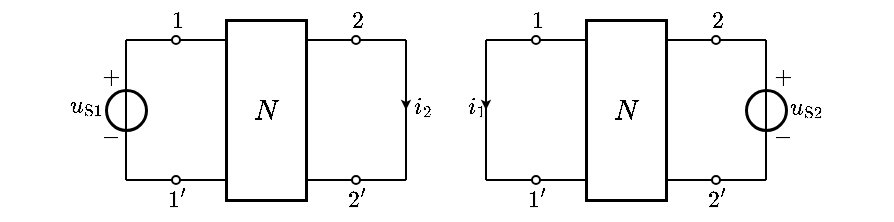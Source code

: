 <mxfile version="17.2.1" type="device"><diagram id="5rbgzLOTwC2UY9oqK9Cq" name="第 1 页"><mxGraphModel dx="134" dy="165" grid="1" gridSize="5" guides="1" tooltips="1" connect="1" arrows="1" fold="1" page="1" pageScale="1" pageWidth="827" pageHeight="1169" math="1" shadow="0"><root><mxCell id="0"/><mxCell id="1" parent="0"/><mxCell id="vnZBPzhVjVgXWo8NbZRj-8" value="$$-$$" style="text;resizable=1;autosize=1;align=center;verticalAlign=middle;points=[];fillColor=none;strokeColor=none;rounded=0;html=1;imageAspect=1;noLabel=0;recursiveResize=1;expand=1;editable=1;movable=1;rotatable=1;deletable=1;connectable=0;comic=0;fontSize=10;" parent="1" vertex="1"><mxGeometry x="159.0" y="312.5" width="15" height="20" as="geometry"/></mxCell><mxCell id="vnZBPzhVjVgXWo8NbZRj-9" value="$$+$$" style="text;html=1;resizable=1;autosize=1;align=center;verticalAlign=middle;points=[];fillColor=none;strokeColor=none;rounded=0;movable=1;rotatable=1;deletable=1;editable=1;connectable=0;fontSize=10;" parent="1" vertex="1"><mxGeometry x="159.0" y="283" width="15" height="20" as="geometry"/></mxCell><mxCell id="vnZBPzhVjVgXWo8NbZRj-23" value="" style="endArrow=none;html=1;rounded=0;fontSize=10;startSize=4;endSize=4;entryX=1;entryY=0.5;entryDx=0;entryDy=0;entryPerimeter=0;" parent="1" edge="1"><mxGeometry width="50" height="50" relative="1" as="geometry"><mxPoint x="175" y="280" as="sourcePoint"/><mxPoint x="175" y="275" as="targetPoint"/></mxGeometry></mxCell><mxCell id="vnZBPzhVjVgXWo8NbZRj-27" value="" style="endArrow=oval;html=1;rounded=0;fontSize=10;startSize=4;endSize=4;endFill=0;" parent="1" edge="1"><mxGeometry width="50" height="50" relative="1" as="geometry"><mxPoint x="175" y="275" as="sourcePoint"/><mxPoint x="200" y="275" as="targetPoint"/></mxGeometry></mxCell><mxCell id="vnZBPzhVjVgXWo8NbZRj-28" value="" style="ellipse;whiteSpace=wrap;html=1;aspect=fixed;labelBorderColor=none;fontSize=10;strokeColor=default;strokeWidth=1.5;fillColor=none;" parent="1" vertex="1"><mxGeometry x="165" y="300" width="20" height="20" as="geometry"/></mxCell><mxCell id="vnZBPzhVjVgXWo8NbZRj-29" value="" style="endArrow=none;html=1;rounded=0;fontSize=10;startSize=4;endSize=4;" parent="1" edge="1"><mxGeometry width="50" height="50" relative="1" as="geometry"><mxPoint x="175" y="345" as="sourcePoint"/><mxPoint x="175" y="280" as="targetPoint"/></mxGeometry></mxCell><mxCell id="vnZBPzhVjVgXWo8NbZRj-33" value="" style="endArrow=oval;html=1;rounded=0;fontSize=10;startSize=4;endSize=4;endFill=0;" parent="1" edge="1"><mxGeometry width="50" height="50" relative="1" as="geometry"><mxPoint x="175" y="345" as="sourcePoint"/><mxPoint x="200" y="345" as="targetPoint"/></mxGeometry></mxCell><mxCell id="vnZBPzhVjVgXWo8NbZRj-36" value="\(u_{\mathrm{S}1}\)" style="text;html=1;resizable=1;autosize=1;align=center;verticalAlign=middle;points=[];fillColor=none;strokeColor=none;rounded=0;comic=0;movable=1;rotatable=1;deletable=1;editable=1;connectable=0;fontSize=10;" parent="1" vertex="1"><mxGeometry x="145" y="298" width="20" height="20" as="geometry"/></mxCell><mxCell id="bXhRz9zdWTw2_m6RRyU6-21" value="" style="endArrow=oval;html=1;rounded=0;fontSize=10;startSize=4;endSize=4;endFill=0;" parent="1" edge="1"><mxGeometry width="50" height="50" relative="1" as="geometry"><mxPoint x="265" y="275.0" as="sourcePoint"/><mxPoint x="290" y="275" as="targetPoint"/></mxGeometry></mxCell><mxCell id="bXhRz9zdWTw2_m6RRyU6-22" value="" style="endArrow=classic;html=1;rounded=0;fontSize=10;endSize=2;" parent="1" edge="1"><mxGeometry width="50" height="50" relative="1" as="geometry"><mxPoint x="315" y="295" as="sourcePoint"/><mxPoint x="315" y="310" as="targetPoint"/></mxGeometry></mxCell><mxCell id="bXhRz9zdWTw2_m6RRyU6-23" value="$$i_2$$" style="text;html=1;resizable=1;autosize=1;align=center;verticalAlign=middle;points=[];fillColor=none;strokeColor=none;rounded=0;fontSize=10;movable=1;rotatable=1;deletable=1;editable=1;connectable=1;" parent="1" vertex="1"><mxGeometry x="315" y="298" width="15" height="20" as="geometry"/></mxCell><mxCell id="bXhRz9zdWTw2_m6RRyU6-24" value="" style="endArrow=oval;html=1;rounded=0;fontSize=10;startSize=4;endSize=4;endFill=0;" parent="1" edge="1"><mxGeometry width="50" height="50" relative="1" as="geometry"><mxPoint x="265" y="345.0" as="sourcePoint"/><mxPoint x="290" y="345" as="targetPoint"/></mxGeometry></mxCell><mxCell id="bXhRz9zdWTw2_m6RRyU6-28" value="\(N\)" style="rounded=0;whiteSpace=wrap;html=1;strokeWidth=1.5;" parent="1" vertex="1"><mxGeometry x="225" y="265" width="40" height="90" as="geometry"/></mxCell><mxCell id="hEahlMSmCrtXAFe2bW3f-2" value="" style="endArrow=none;html=1;rounded=0;startSize=4;endSize=4;" edge="1" parent="1"><mxGeometry width="50" height="50" relative="1" as="geometry"><mxPoint x="202" y="275" as="sourcePoint"/><mxPoint x="225" y="275" as="targetPoint"/></mxGeometry></mxCell><mxCell id="hEahlMSmCrtXAFe2bW3f-3" value="" style="endArrow=none;html=1;rounded=0;startSize=4;endSize=4;" edge="1" parent="1"><mxGeometry width="50" height="50" relative="1" as="geometry"><mxPoint x="202" y="345" as="sourcePoint"/><mxPoint x="225" y="345" as="targetPoint"/></mxGeometry></mxCell><mxCell id="hEahlMSmCrtXAFe2bW3f-4" value="" style="endArrow=none;html=1;rounded=0;startSize=4;endSize=4;" edge="1" parent="1"><mxGeometry width="50" height="50" relative="1" as="geometry"><mxPoint x="292" y="275" as="sourcePoint"/><mxPoint x="315" y="275" as="targetPoint"/></mxGeometry></mxCell><mxCell id="hEahlMSmCrtXAFe2bW3f-5" value="" style="endArrow=none;html=1;rounded=0;startSize=4;endSize=4;" edge="1" parent="1"><mxGeometry width="50" height="50" relative="1" as="geometry"><mxPoint x="292" y="345" as="sourcePoint"/><mxPoint x="315" y="345" as="targetPoint"/></mxGeometry></mxCell><mxCell id="hEahlMSmCrtXAFe2bW3f-6" value="" style="endArrow=none;html=1;rounded=0;startSize=4;endSize=4;" edge="1" parent="1"><mxGeometry width="50" height="50" relative="1" as="geometry"><mxPoint x="315" y="345" as="sourcePoint"/><mxPoint x="315" y="275" as="targetPoint"/></mxGeometry></mxCell><mxCell id="hEahlMSmCrtXAFe2bW3f-7" value="$$2$$" style="text;html=1;resizable=1;autosize=1;align=center;verticalAlign=middle;points=[];fillColor=none;strokeColor=none;rounded=0;fontSize=10;movable=1;rotatable=1;deletable=1;editable=1;connectable=1;" vertex="1" parent="1"><mxGeometry x="280" y="255" width="20" height="20" as="geometry"/></mxCell><mxCell id="hEahlMSmCrtXAFe2bW3f-8" value="$$2'$$" style="text;html=1;resizable=1;autosize=1;align=center;verticalAlign=middle;points=[];fillColor=none;strokeColor=none;rounded=0;fontSize=10;movable=1;rotatable=1;deletable=1;editable=1;connectable=1;" vertex="1" parent="1"><mxGeometry x="280" y="345" width="20" height="20" as="geometry"/></mxCell><mxCell id="hEahlMSmCrtXAFe2bW3f-9" value="$$1'$$" style="text;html=1;resizable=1;autosize=1;align=center;verticalAlign=middle;points=[];fillColor=none;strokeColor=none;rounded=0;fontSize=10;movable=1;rotatable=1;deletable=1;editable=1;connectable=1;" vertex="1" parent="1"><mxGeometry x="190" y="345" width="20" height="20" as="geometry"/></mxCell><mxCell id="hEahlMSmCrtXAFe2bW3f-10" value="$$1$$" style="text;html=1;resizable=1;autosize=1;align=center;verticalAlign=middle;points=[];fillColor=none;strokeColor=none;rounded=0;fontSize=10;movable=1;rotatable=1;deletable=1;editable=1;connectable=1;" vertex="1" parent="1"><mxGeometry x="190" y="255" width="20" height="20" as="geometry"/></mxCell><mxCell id="hEahlMSmCrtXAFe2bW3f-11" value="$$-$$" style="text;resizable=1;autosize=1;align=center;verticalAlign=middle;points=[];fillColor=none;strokeColor=none;rounded=0;html=1;imageAspect=1;noLabel=0;recursiveResize=1;expand=1;editable=1;movable=1;rotatable=1;deletable=1;connectable=0;comic=0;fontSize=10;" vertex="1" parent="1"><mxGeometry x="495" y="312.5" width="15" height="20" as="geometry"/></mxCell><mxCell id="hEahlMSmCrtXAFe2bW3f-12" value="$$+$$" style="text;html=1;resizable=1;autosize=1;align=center;verticalAlign=middle;points=[];fillColor=none;strokeColor=none;rounded=0;movable=1;rotatable=1;deletable=1;editable=1;connectable=0;fontSize=10;" vertex="1" parent="1"><mxGeometry x="495" y="283" width="15" height="20" as="geometry"/></mxCell><mxCell id="hEahlMSmCrtXAFe2bW3f-13" value="" style="endArrow=none;html=1;rounded=0;fontSize=10;startSize=4;endSize=4;entryX=1;entryY=0.5;entryDx=0;entryDy=0;entryPerimeter=0;" edge="1" parent="1"><mxGeometry width="50" height="50" relative="1" as="geometry"><mxPoint x="495" y="280" as="sourcePoint"/><mxPoint x="495" y="275" as="targetPoint"/></mxGeometry></mxCell><mxCell id="hEahlMSmCrtXAFe2bW3f-14" value="" style="endArrow=oval;html=1;rounded=0;fontSize=10;startSize=4;endSize=4;endFill=0;" edge="1" parent="1"><mxGeometry width="50" height="50" relative="1" as="geometry"><mxPoint x="355" y="275" as="sourcePoint"/><mxPoint x="380" y="275" as="targetPoint"/></mxGeometry></mxCell><mxCell id="hEahlMSmCrtXAFe2bW3f-15" value="" style="ellipse;whiteSpace=wrap;html=1;aspect=fixed;labelBorderColor=none;fontSize=10;strokeColor=default;strokeWidth=1.5;fillColor=none;" vertex="1" parent="1"><mxGeometry x="485" y="300" width="20" height="20" as="geometry"/></mxCell><mxCell id="hEahlMSmCrtXAFe2bW3f-16" value="" style="endArrow=none;html=1;rounded=0;fontSize=10;startSize=4;endSize=4;" edge="1" parent="1"><mxGeometry width="50" height="50" relative="1" as="geometry"><mxPoint x="495" y="345" as="sourcePoint"/><mxPoint x="495" y="280" as="targetPoint"/></mxGeometry></mxCell><mxCell id="hEahlMSmCrtXAFe2bW3f-17" value="" style="endArrow=oval;html=1;rounded=0;fontSize=10;startSize=4;endSize=4;endFill=0;" edge="1" parent="1"><mxGeometry width="50" height="50" relative="1" as="geometry"><mxPoint x="355" y="345" as="sourcePoint"/><mxPoint x="380" y="345" as="targetPoint"/></mxGeometry></mxCell><mxCell id="hEahlMSmCrtXAFe2bW3f-18" value="\(u_{\mathrm{S}2}\)" style="text;html=1;resizable=1;autosize=1;align=center;verticalAlign=middle;points=[];fillColor=none;strokeColor=none;rounded=0;comic=0;movable=1;rotatable=1;deletable=1;editable=1;connectable=0;fontSize=10;" vertex="1" parent="1"><mxGeometry x="500" y="299" width="30" height="20" as="geometry"/></mxCell><mxCell id="hEahlMSmCrtXAFe2bW3f-19" value="" style="endArrow=oval;html=1;rounded=0;fontSize=10;startSize=4;endSize=4;endFill=0;" edge="1" parent="1"><mxGeometry width="50" height="50" relative="1" as="geometry"><mxPoint x="445" y="275.0" as="sourcePoint"/><mxPoint x="470" y="275" as="targetPoint"/></mxGeometry></mxCell><mxCell id="hEahlMSmCrtXAFe2bW3f-20" value="" style="endArrow=classic;html=1;rounded=0;fontSize=10;endSize=2;" edge="1" parent="1"><mxGeometry width="50" height="50" relative="1" as="geometry"><mxPoint x="355" y="295" as="sourcePoint"/><mxPoint x="355" y="310" as="targetPoint"/></mxGeometry></mxCell><mxCell id="hEahlMSmCrtXAFe2bW3f-21" value="$$i_1$$" style="text;html=1;resizable=1;autosize=1;align=center;verticalAlign=middle;points=[];fillColor=none;strokeColor=none;rounded=0;fontSize=10;movable=1;rotatable=1;deletable=1;editable=1;connectable=1;" vertex="1" parent="1"><mxGeometry x="340" y="298" width="20" height="20" as="geometry"/></mxCell><mxCell id="hEahlMSmCrtXAFe2bW3f-22" value="" style="endArrow=oval;html=1;rounded=0;fontSize=10;startSize=4;endSize=4;endFill=0;" edge="1" parent="1"><mxGeometry width="50" height="50" relative="1" as="geometry"><mxPoint x="445" y="345.0" as="sourcePoint"/><mxPoint x="470" y="345" as="targetPoint"/></mxGeometry></mxCell><mxCell id="hEahlMSmCrtXAFe2bW3f-23" value="\(N\)" style="rounded=0;whiteSpace=wrap;html=1;strokeWidth=1.5;" vertex="1" parent="1"><mxGeometry x="405" y="265" width="40" height="90" as="geometry"/></mxCell><mxCell id="hEahlMSmCrtXAFe2bW3f-24" value="" style="endArrow=none;html=1;rounded=0;startSize=4;endSize=4;" edge="1" parent="1"><mxGeometry width="50" height="50" relative="1" as="geometry"><mxPoint x="382" y="275" as="sourcePoint"/><mxPoint x="405" y="275" as="targetPoint"/></mxGeometry></mxCell><mxCell id="hEahlMSmCrtXAFe2bW3f-25" value="" style="endArrow=none;html=1;rounded=0;startSize=4;endSize=4;" edge="1" parent="1"><mxGeometry width="50" height="50" relative="1" as="geometry"><mxPoint x="382" y="345" as="sourcePoint"/><mxPoint x="405" y="345" as="targetPoint"/></mxGeometry></mxCell><mxCell id="hEahlMSmCrtXAFe2bW3f-26" value="" style="endArrow=none;html=1;rounded=0;startSize=4;endSize=4;" edge="1" parent="1"><mxGeometry width="50" height="50" relative="1" as="geometry"><mxPoint x="472" y="275" as="sourcePoint"/><mxPoint x="495" y="275" as="targetPoint"/></mxGeometry></mxCell><mxCell id="hEahlMSmCrtXAFe2bW3f-27" value="" style="endArrow=none;html=1;rounded=0;startSize=4;endSize=4;" edge="1" parent="1"><mxGeometry width="50" height="50" relative="1" as="geometry"><mxPoint x="472" y="345" as="sourcePoint"/><mxPoint x="495" y="345" as="targetPoint"/></mxGeometry></mxCell><mxCell id="hEahlMSmCrtXAFe2bW3f-28" value="" style="endArrow=none;html=1;rounded=0;startSize=4;endSize=4;" edge="1" parent="1"><mxGeometry width="50" height="50" relative="1" as="geometry"><mxPoint x="355" y="345" as="sourcePoint"/><mxPoint x="355" y="275" as="targetPoint"/></mxGeometry></mxCell><mxCell id="hEahlMSmCrtXAFe2bW3f-29" value="$$2$$" style="text;html=1;resizable=1;autosize=1;align=center;verticalAlign=middle;points=[];fillColor=none;strokeColor=none;rounded=0;fontSize=10;movable=1;rotatable=1;deletable=1;editable=1;connectable=1;" vertex="1" parent="1"><mxGeometry x="460" y="255" width="20" height="20" as="geometry"/></mxCell><mxCell id="hEahlMSmCrtXAFe2bW3f-30" value="$$2'$$" style="text;html=1;resizable=1;autosize=1;align=center;verticalAlign=middle;points=[];fillColor=none;strokeColor=none;rounded=0;fontSize=10;movable=1;rotatable=1;deletable=1;editable=1;connectable=1;" vertex="1" parent="1"><mxGeometry x="460" y="345" width="20" height="20" as="geometry"/></mxCell><mxCell id="hEahlMSmCrtXAFe2bW3f-31" value="$$1'$$" style="text;html=1;resizable=1;autosize=1;align=center;verticalAlign=middle;points=[];fillColor=none;strokeColor=none;rounded=0;fontSize=10;movable=1;rotatable=1;deletable=1;editable=1;connectable=1;" vertex="1" parent="1"><mxGeometry x="370" y="345" width="20" height="20" as="geometry"/></mxCell><mxCell id="hEahlMSmCrtXAFe2bW3f-32" value="$$1$$" style="text;html=1;resizable=1;autosize=1;align=center;verticalAlign=middle;points=[];fillColor=none;strokeColor=none;rounded=0;fontSize=10;movable=1;rotatable=1;deletable=1;editable=1;connectable=1;" vertex="1" parent="1"><mxGeometry x="370" y="255" width="20" height="20" as="geometry"/></mxCell></root></mxGraphModel></diagram></mxfile>
